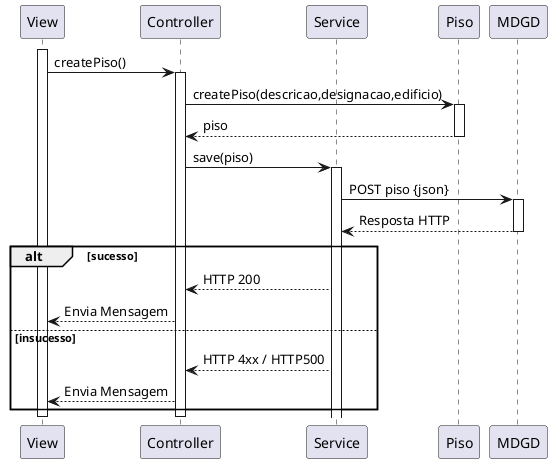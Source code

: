 @startuml vp3
participant View as view
participant Controller as ctrl
participant Service as svc
participant Piso as model
participant MDGD as be

activate view
view -> ctrl : createPiso()
activate ctrl
ctrl -> model : createPiso(descricao,designacao,edificio)
activate model
model --> ctrl : piso
deactivate model
ctrl -> svc: save(piso)
activate svc
svc -> be: POST piso {json}
activate be
be --> svc : Resposta HTTP
deactivate be
alt sucesso 
svc --> ctrl : HTTP 200
ctrl --> view : Envia Mensagem
else insucesso
svc --> ctrl : HTTP 4xx / HTTP500
ctrl --> view : Envia Mensagem
end
deactivate view
deactivate ctrl
@enduml